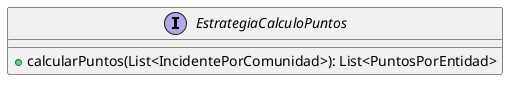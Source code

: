 @startuml
'https://plantuml.com/class-diagram

interface EstrategiaCalculoPuntos{
    + calcularPuntos(List<IncidentePorComunidad>): List<PuntosPorEntidad>

}

@enduml